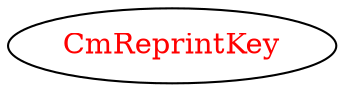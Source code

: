 digraph dependencyGraph {
 concentrate=true;
 ranksep="2.0";
 rankdir="LR"; 
 splines="ortho";
"CmReprintKey" [fontcolor="red"];
}